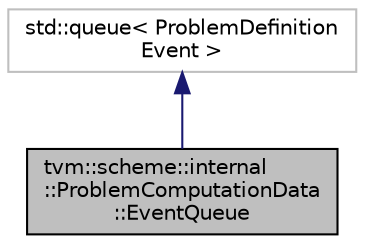 digraph "tvm::scheme::internal::ProblemComputationData::EventQueue"
{
 // LATEX_PDF_SIZE
  edge [fontname="Helvetica",fontsize="10",labelfontname="Helvetica",labelfontsize="10"];
  node [fontname="Helvetica",fontsize="10",shape=record];
  Node1 [label="tvm::scheme::internal\l::ProblemComputationData\l::EventQueue",height=0.2,width=0.4,color="black", fillcolor="grey75", style="filled", fontcolor="black",tooltip=" "];
  Node2 -> Node1 [dir="back",color="midnightblue",fontsize="10",style="solid",fontname="Helvetica"];
  Node2 [label="std::queue\< ProblemDefinition\lEvent \>",height=0.2,width=0.4,color="grey75", fillcolor="white", style="filled",tooltip=" "];
}
